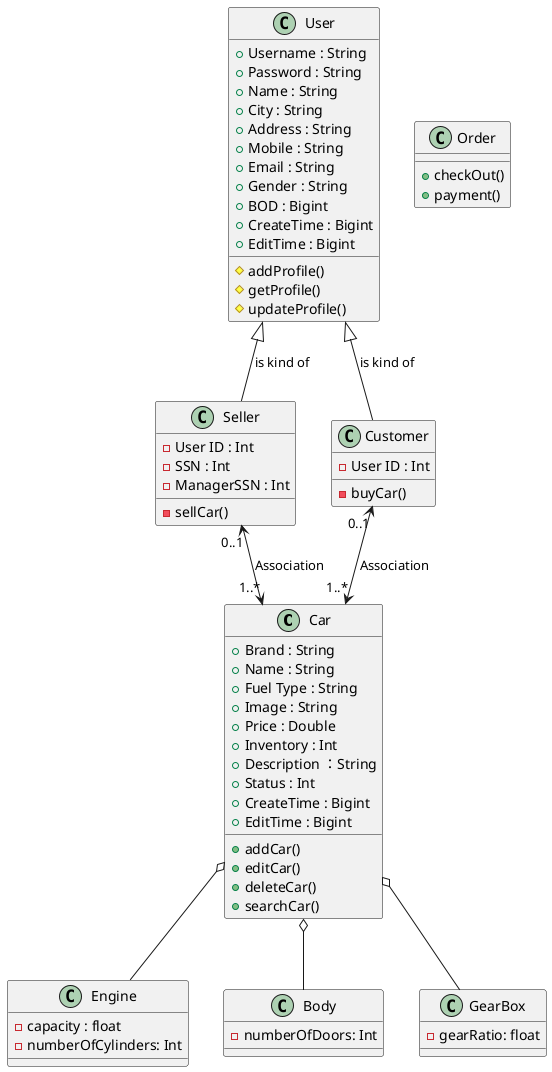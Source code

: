@startuml
 class Car {
  + Brand : String
  + Name : String
  + Fuel Type : String
  + Image : String
  + Price : Double
  + Inventory : Int
  + Description ：String
  + Status : Int
  + CreateTime : Bigint
  + EditTime : Bigint
  + addCar()
  + editCar()
  + deleteCar()
  + searchCar()
 }

 class Engine{
  - capacity : float
  - numberOfCylinders: Int
 }

 class Body{
  - numberOfDoors: Int
 }
 class GearBox{
  - gearRatio: float
 }

 class User {
  + Username : String
  + Password : String
  + Name : String
  + City : String
  + Address : String
  + Mobile : String
  + Email : String
  + Gender : String
  + BOD : Bigint
  + CreateTime : Bigint
  + EditTime : Bigint
  # addProfile()
  # getProfile()
  # updateProfile()
 }

 class Seller{
    - User ID : Int
    - SSN : Int
    - ManagerSSN : Int
    - sellCar()
 }

 class Customer{
    - User ID : Int
    - buyCar()
 }

 class Order{
    +checkOut()
    +payment()
 }


 User <|-- Seller : is kind of
 User <|-- Customer : is kind of
 Seller    "0..1"<-->"1..*" Car : Association
 Customer  "0..1"<-->"1..*" Car : Association
 Car o-- Engine
 Car o-- Body
 Car o-- GearBox

@enduml